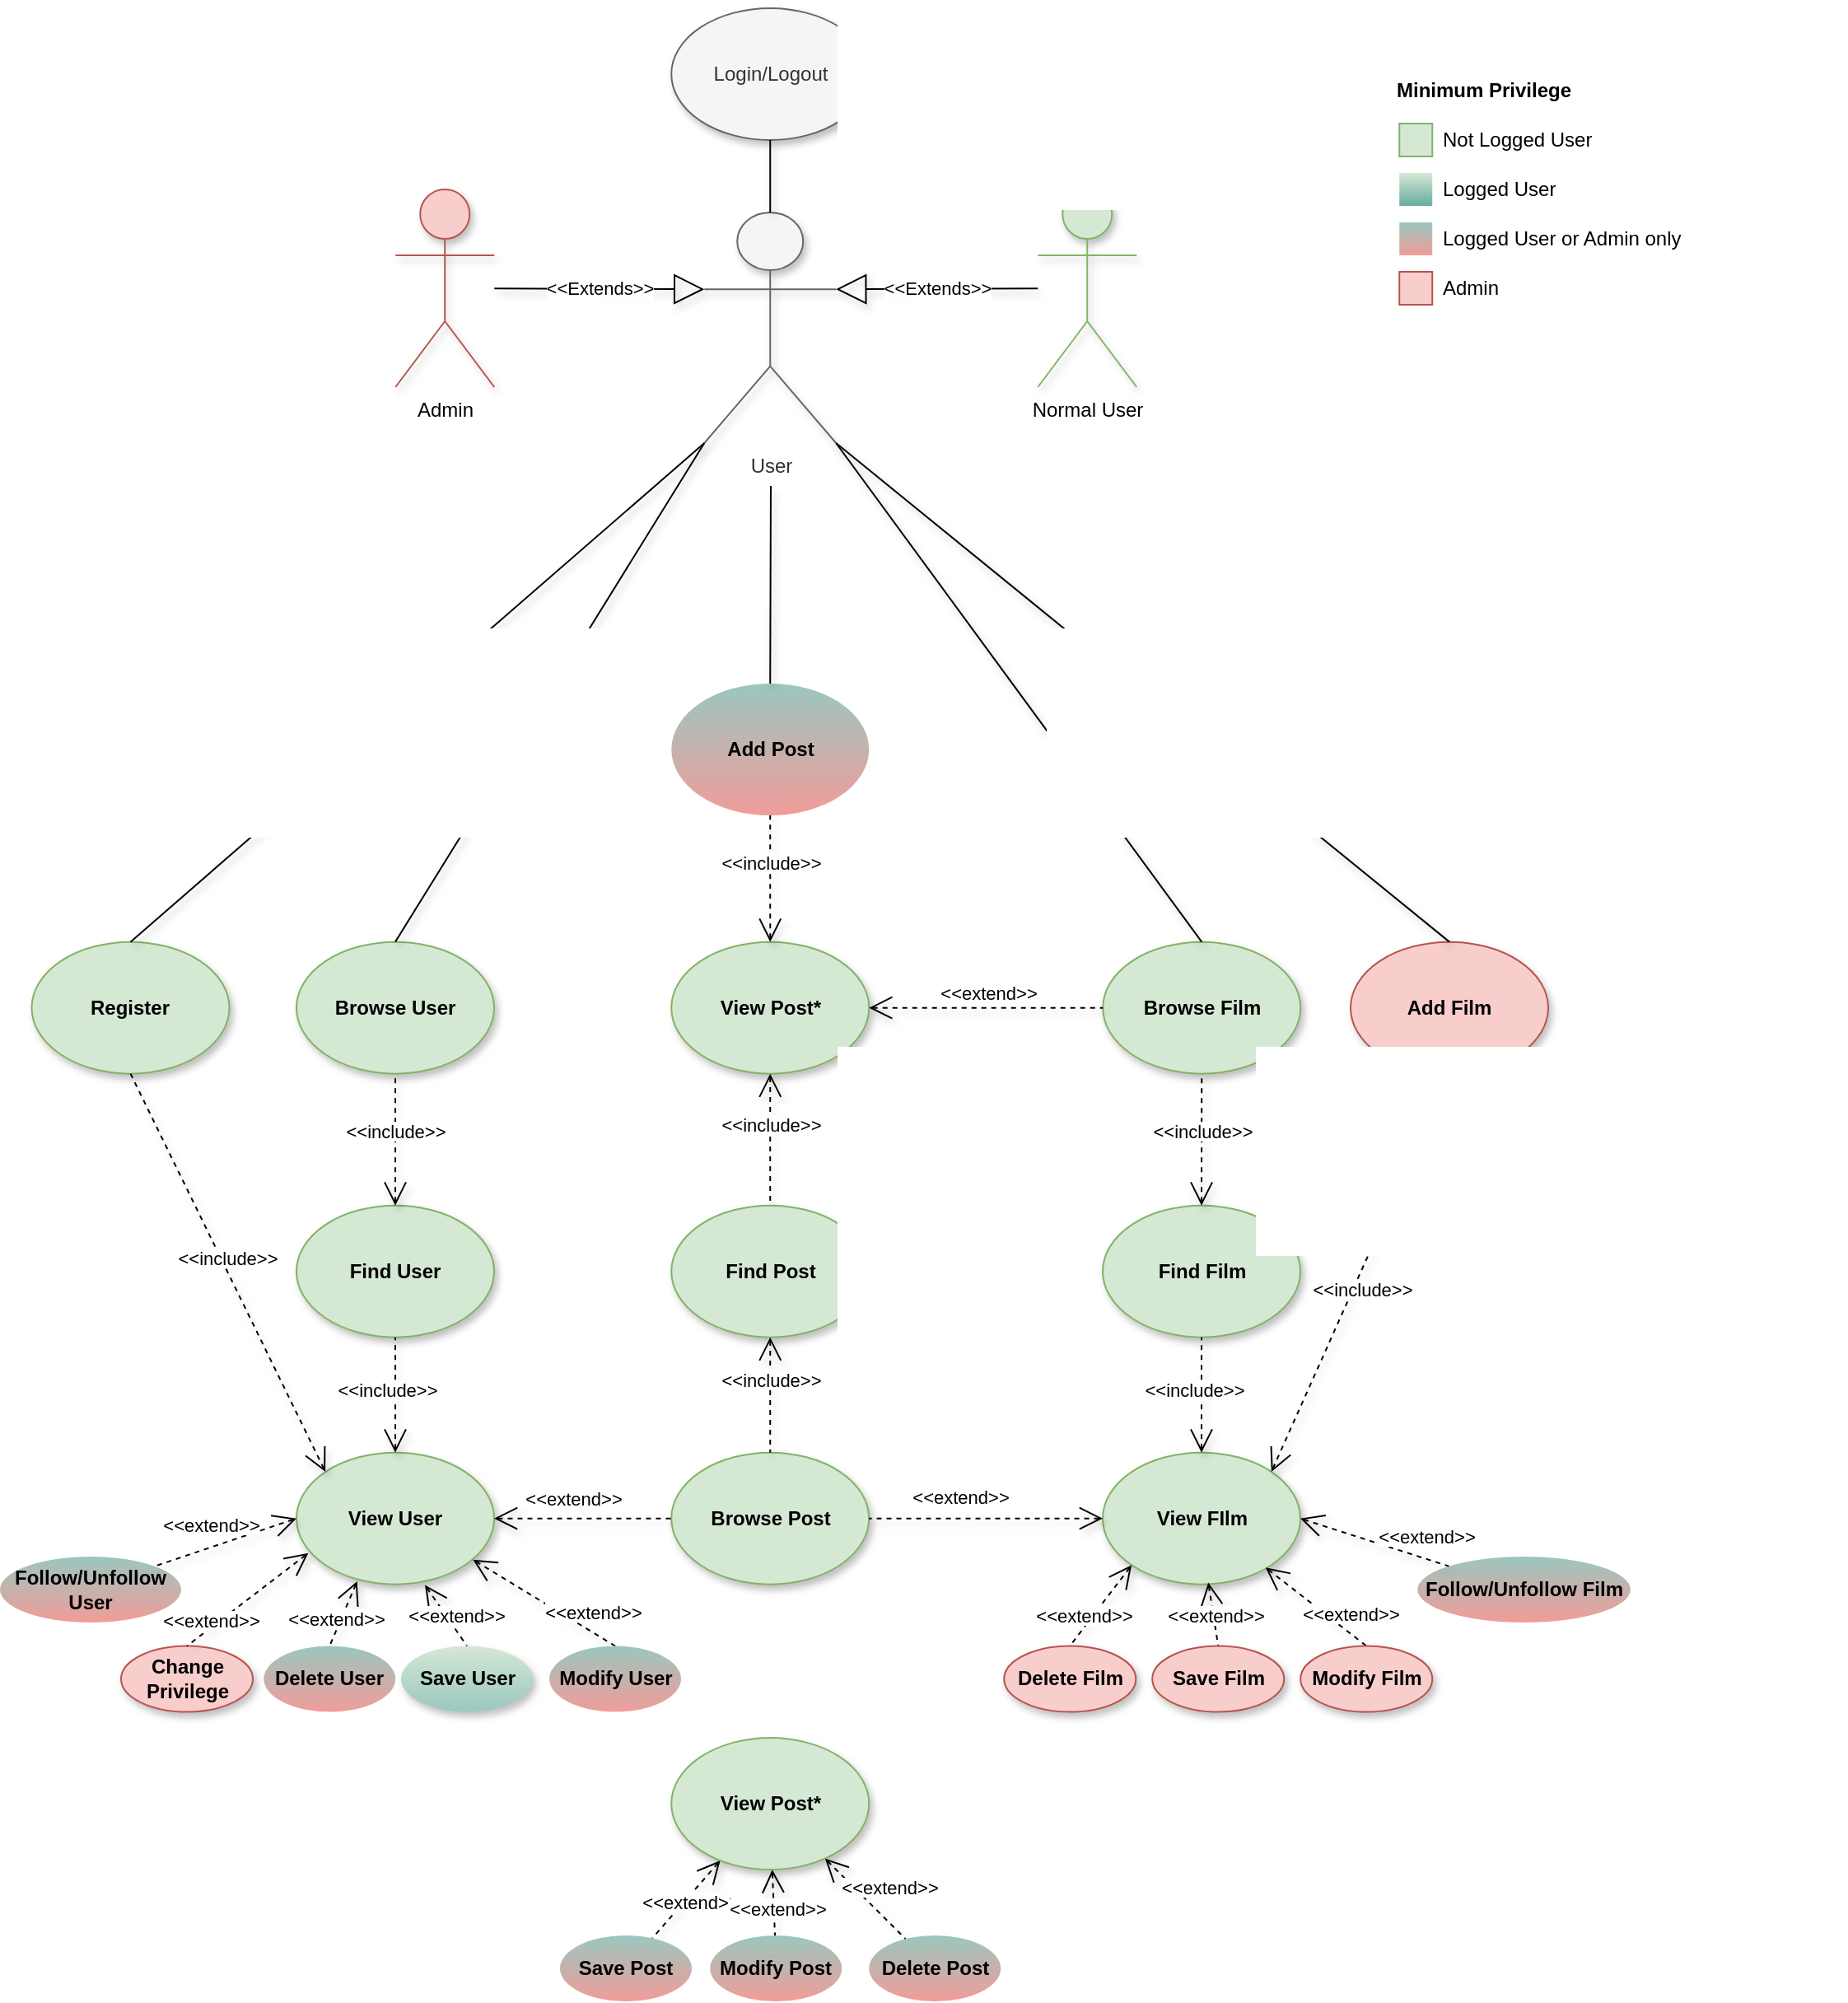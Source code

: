 <mxfile version="12.6.5"><diagram id="BbvuW23b8s510joW4BoM" name="Pagina-1"><mxGraphModel dx="2337" dy="357" grid="1" gridSize="10" guides="1" tooltips="1" connect="1" arrows="1" fold="1" page="1" pageScale="1" pageWidth="827" pageHeight="1169" math="0" shadow="0"><root><mxCell id="0"/><mxCell id="1" parent="0"/><mxCell id="aO_KrMmX5rc3tCwgG-Pq-20" value="User" style="shape=umlActor;verticalLabelPosition=bottom;labelBackgroundColor=#ffffff;verticalAlign=top;html=1;outlineConnect=0;fillColor=#f5f5f5;strokeColor=#666666;shadow=1;fontColor=#333333;" vertex="1" parent="1"><mxGeometry x="477.62" y="1304" width="80" height="140" as="geometry"/></mxCell><mxCell id="aO_KrMmX5rc3tCwgG-Pq-21" value="Normal User" style="shape=umlActor;verticalLabelPosition=bottom;labelBackgroundColor=#ffffff;verticalAlign=top;html=1;outlineConnect=0;fillColor=#d5e8d4;strokeColor=#82b366;shadow=1;" vertex="1" parent="1"><mxGeometry x="680.12" y="1290" width="60" height="120" as="geometry"/></mxCell><mxCell id="aO_KrMmX5rc3tCwgG-Pq-22" value="Admin" style="shape=umlActor;verticalLabelPosition=bottom;labelBackgroundColor=#ffffff;verticalAlign=top;html=1;outlineConnect=0;fillColor=#f8cecc;strokeColor=#b85450;shadow=1;" vertex="1" parent="1"><mxGeometry x="290.12" y="1290" width="60" height="120" as="geometry"/></mxCell><mxCell id="aO_KrMmX5rc3tCwgG-Pq-23" value="&amp;lt;&amp;lt;Extends&amp;gt;&amp;gt;" style="endArrow=block;endSize=16;endFill=0;html=1;shadow=1;entryX=1;entryY=0.333;entryDx=0;entryDy=0;entryPerimeter=0;" edge="1" parent="1" source="aO_KrMmX5rc3tCwgG-Pq-21" target="aO_KrMmX5rc3tCwgG-Pq-20"><mxGeometry width="160" relative="1" as="geometry"><mxPoint x="660.12" y="1360" as="sourcePoint"/><mxPoint x="311.12" y="1505" as="targetPoint"/></mxGeometry></mxCell><mxCell id="aO_KrMmX5rc3tCwgG-Pq-24" value="&amp;lt;&amp;lt;Extends&amp;gt;&amp;gt;" style="endArrow=block;endSize=16;endFill=0;html=1;shadow=1;entryX=0;entryY=0.333;entryDx=0;entryDy=0;entryPerimeter=0;" edge="1" parent="1" source="aO_KrMmX5rc3tCwgG-Pq-22" target="aO_KrMmX5rc3tCwgG-Pq-20"><mxGeometry width="160" relative="1" as="geometry"><mxPoint x="504.62" y="1270" as="sourcePoint"/><mxPoint x="271.12" y="1225" as="targetPoint"/></mxGeometry></mxCell><mxCell id="aO_KrMmX5rc3tCwgG-Pq-25" value="Login/Logout" style="ellipse;whiteSpace=wrap;html=1;fillColor=#f5f5f5;strokeColor=#666666;fontColor=#333333;shadow=1;" vertex="1" parent="1"><mxGeometry x="457.62" y="1180" width="120" height="80" as="geometry"/></mxCell><mxCell id="aO_KrMmX5rc3tCwgG-Pq-31" value="View User" style="ellipse;whiteSpace=wrap;html=1;fontStyle=1;fillColor=#d5e8d4;strokeColor=#82b366;shadow=1;" vertex="1" parent="1"><mxGeometry x="230" y="2056.82" width="120" height="80" as="geometry"/></mxCell><mxCell id="aO_KrMmX5rc3tCwgG-Pq-35" value="Find User" style="ellipse;whiteSpace=wrap;html=1;fontStyle=1;fillColor=#d5e8d4;strokeColor=#82b366;shadow=1;" vertex="1" parent="1"><mxGeometry x="230" y="1906.82" width="120" height="80" as="geometry"/></mxCell><mxCell id="aO_KrMmX5rc3tCwgG-Pq-36" value="Browse User" style="ellipse;whiteSpace=wrap;html=1;fontStyle=1;fillColor=#d5e8d4;strokeColor=#82b366;shadow=1;" vertex="1" parent="1"><mxGeometry x="230" y="1746.82" width="120" height="80" as="geometry"/></mxCell><mxCell id="aO_KrMmX5rc3tCwgG-Pq-37" value="&lt;span style=&quot;background-color: rgb(255 , 255 , 255)&quot;&gt;&amp;lt;&amp;lt;include&amp;gt;&amp;gt;&lt;/span&gt;" style="edgeStyle=none;html=1;startArrow=open;endArrow=none;startSize=12;verticalAlign=bottom;dashed=1;labelBackgroundColor=none;entryX=0.5;entryY=1;entryDx=0;entryDy=0;shadow=1;" edge="1" parent="1" source="aO_KrMmX5rc3tCwgG-Pq-35" target="aO_KrMmX5rc3tCwgG-Pq-36"><mxGeometry x="-0.111" width="160" relative="1" as="geometry"><mxPoint x="889.5" y="1982.82" as="sourcePoint"/><mxPoint x="888.54" y="1941.7" as="targetPoint"/><mxPoint as="offset"/></mxGeometry></mxCell><mxCell id="aO_KrMmX5rc3tCwgG-Pq-38" value="&lt;span style=&quot;background-color: rgb(255 , 255 , 255)&quot;&gt;&amp;lt;&amp;lt;include&amp;gt;&amp;gt;&lt;/span&gt;" style="edgeStyle=none;html=1;startArrow=open;endArrow=none;startSize=12;verticalAlign=bottom;dashed=1;labelBackgroundColor=none;entryX=0.5;entryY=1;entryDx=0;entryDy=0;shadow=1;" edge="1" parent="1" source="aO_KrMmX5rc3tCwgG-Pq-31" target="aO_KrMmX5rc3tCwgG-Pq-35"><mxGeometry x="-0.178" y="5" width="160" relative="1" as="geometry"><mxPoint x="343" y="2156.82" as="sourcePoint"/><mxPoint x="336.6" y="1992.58" as="targetPoint"/><mxPoint as="offset"/></mxGeometry></mxCell><mxCell id="aO_KrMmX5rc3tCwgG-Pq-52" value="" style="endArrow=none;html=1;entryX=0.5;entryY=1;entryDx=0;entryDy=0;exitX=0.5;exitY=0;exitDx=0;exitDy=0;exitPerimeter=0;shadow=1;" edge="1" parent="1" source="aO_KrMmX5rc3tCwgG-Pq-20" target="aO_KrMmX5rc3tCwgG-Pq-25"><mxGeometry width="50" height="50" relative="1" as="geometry"><mxPoint x="-405.38" y="2030" as="sourcePoint"/><mxPoint x="-355.38" y="1980" as="targetPoint"/></mxGeometry></mxCell><mxCell id="aO_KrMmX5rc3tCwgG-Pq-53" value="" style="endArrow=none;html=1;exitX=0.5;exitY=0;exitDx=0;exitDy=0;strokeColor=#000000;curved=1;entryX=0;entryY=1;entryDx=0;entryDy=0;entryPerimeter=0;shadow=1;" edge="1" parent="1" source="aO_KrMmX5rc3tCwgG-Pq-36" target="aO_KrMmX5rc3tCwgG-Pq-20"><mxGeometry width="50" height="50" relative="1" as="geometry"><mxPoint x="-411.88" y="1770.0" as="sourcePoint"/><mxPoint x="263.12" y="1654" as="targetPoint"/></mxGeometry></mxCell><mxCell id="aO_KrMmX5rc3tCwgG-Pq-59" value="" style="rounded=0;whiteSpace=wrap;html=1;strokeColor=none;fillColor=#d5e8d4;gradientColor=#67AB9F;" vertex="1" parent="1"><mxGeometry x="899.62" y="1280" width="20" height="20" as="geometry"/></mxCell><mxCell id="aO_KrMmX5rc3tCwgG-Pq-60" value="Logged User" style="text;html=1;strokeColor=none;fillColor=none;align=left;verticalAlign=middle;whiteSpace=wrap;rounded=0;" vertex="1" parent="1"><mxGeometry x="923.62" y="1280" width="87" height="20" as="geometry"/></mxCell><mxCell id="aO_KrMmX5rc3tCwgG-Pq-61" value="" style="rounded=0;whiteSpace=wrap;html=1;strokeColor=#82b366;fillColor=#d5e8d4;" vertex="1" parent="1"><mxGeometry x="899.62" y="1250" width="20" height="20" as="geometry"/></mxCell><mxCell id="aO_KrMmX5rc3tCwgG-Pq-62" value="Not Logged User" style="text;html=1;strokeColor=none;fillColor=none;align=left;verticalAlign=middle;whiteSpace=wrap;rounded=0;" vertex="1" parent="1"><mxGeometry x="923.62" y="1250" width="96" height="20" as="geometry"/></mxCell><mxCell id="aO_KrMmX5rc3tCwgG-Pq-63" value="Minimum Privilege" style="text;html=1;strokeColor=none;fillColor=none;align=center;verticalAlign=middle;whiteSpace=wrap;rounded=0;shadow=0;fontStyle=1" vertex="1" parent="1"><mxGeometry x="890.62" y="1220" width="120" height="20" as="geometry"/></mxCell><mxCell id="aO_KrMmX5rc3tCwgG-Pq-66" value="" style="rounded=0;whiteSpace=wrap;html=1;strokeColor=none;fillColor=#9AC7BF;gradientColor=#F19C99;" vertex="1" parent="1"><mxGeometry x="899.62" y="1310" width="20" height="20" as="geometry"/></mxCell><mxCell id="aO_KrMmX5rc3tCwgG-Pq-67" value="Logged User or Admin only" style="text;html=1;strokeColor=none;fillColor=none;align=left;verticalAlign=middle;whiteSpace=wrap;rounded=0;" vertex="1" parent="1"><mxGeometry x="923.62" y="1310" width="247" height="20" as="geometry"/></mxCell><mxCell id="aO_KrMmX5rc3tCwgG-Pq-85" value="View FIlm" style="ellipse;whiteSpace=wrap;html=1;fontStyle=1;fillColor=#d5e8d4;strokeColor=#82b366;shadow=1;" vertex="1" parent="1"><mxGeometry x="719.5" y="2056.82" width="120" height="80" as="geometry"/></mxCell><mxCell id="aO_KrMmX5rc3tCwgG-Pq-86" value="Find Film" style="ellipse;whiteSpace=wrap;html=1;fontStyle=1;fillColor=#d5e8d4;strokeColor=#82b366;shadow=1;" vertex="1" parent="1"><mxGeometry x="719.5" y="1906.82" width="120" height="80" as="geometry"/></mxCell><mxCell id="aO_KrMmX5rc3tCwgG-Pq-87" value="Browse Film" style="ellipse;whiteSpace=wrap;html=1;fontStyle=1;fillColor=#d5e8d4;strokeColor=#82b366;shadow=1;" vertex="1" parent="1"><mxGeometry x="719.62" y="1746.82" width="120" height="80" as="geometry"/></mxCell><mxCell id="aO_KrMmX5rc3tCwgG-Pq-88" value="&lt;span style=&quot;background-color: rgb(255 , 255 , 255)&quot;&gt;&amp;lt;&amp;lt;include&amp;gt;&amp;gt;&lt;/span&gt;" style="edgeStyle=none;html=1;startArrow=open;endArrow=none;startSize=12;verticalAlign=bottom;dashed=1;labelBackgroundColor=none;entryX=0.5;entryY=1;entryDx=0;entryDy=0;shadow=1;" edge="1" parent="1" source="aO_KrMmX5rc3tCwgG-Pq-86" target="aO_KrMmX5rc3tCwgG-Pq-87"><mxGeometry x="-0.111" width="160" relative="1" as="geometry"><mxPoint x="1379" y="1952.82" as="sourcePoint"/><mxPoint x="1378.04" y="1911.7" as="targetPoint"/><mxPoint as="offset"/></mxGeometry></mxCell><mxCell id="aO_KrMmX5rc3tCwgG-Pq-89" value="&lt;span style=&quot;background-color: rgb(255 , 255 , 255)&quot;&gt;&amp;lt;&amp;lt;include&amp;gt;&amp;gt;&lt;/span&gt;" style="edgeStyle=none;html=1;startArrow=open;endArrow=none;startSize=12;verticalAlign=bottom;dashed=1;labelBackgroundColor=none;entryX=0.5;entryY=1;entryDx=0;entryDy=0;shadow=1;" edge="1" parent="1" source="aO_KrMmX5rc3tCwgG-Pq-85" target="aO_KrMmX5rc3tCwgG-Pq-86"><mxGeometry x="-0.178" y="5" width="160" relative="1" as="geometry"><mxPoint x="832.5" y="2126.82" as="sourcePoint"/><mxPoint x="826.1" y="1962.58" as="targetPoint"/><mxPoint as="offset"/></mxGeometry></mxCell><mxCell id="aO_KrMmX5rc3tCwgG-Pq-90" value="" style="endArrow=none;html=1;exitX=0.5;exitY=0;exitDx=0;exitDy=0;strokeColor=#000000;curved=1;entryX=1;entryY=1;entryDx=0;entryDy=0;entryPerimeter=0;shadow=1;" edge="1" parent="1" source="aO_KrMmX5rc3tCwgG-Pq-87" target="aO_KrMmX5rc3tCwgG-Pq-20"><mxGeometry width="50" height="50" relative="1" as="geometry"><mxPoint x="360" y="1540" as="sourcePoint"/><mxPoint x="487.62" y="1454" as="targetPoint"/></mxGeometry></mxCell><mxCell id="aO_KrMmX5rc3tCwgG-Pq-92" value="Browse Post" style="ellipse;whiteSpace=wrap;html=1;fontStyle=1;fillColor=#d5e8d4;strokeColor=#82b366;shadow=1;" vertex="1" parent="1"><mxGeometry x="457.62" y="2056.82" width="120" height="80" as="geometry"/></mxCell><mxCell id="aO_KrMmX5rc3tCwgG-Pq-93" value="&lt;span style=&quot;background-color: rgb(255 , 255 , 255)&quot;&gt;&amp;lt;&amp;lt;extend&amp;gt;&amp;gt;&lt;/span&gt;" style="edgeStyle=none;html=1;startArrow=open;endArrow=none;startSize=12;verticalAlign=bottom;dashed=1;labelBackgroundColor=none;entryX=0;entryY=0.5;entryDx=0;entryDy=0;exitX=1;exitY=0.5;exitDx=0;exitDy=0;shadow=1;" edge="1" parent="1" target="aO_KrMmX5rc3tCwgG-Pq-92" source="aO_KrMmX5rc3tCwgG-Pq-31"><mxGeometry x="-0.092" y="3" width="160" relative="1" as="geometry"><mxPoint x="244.466" y="2351.976" as="sourcePoint"/><mxPoint x="388.54" y="2400.26" as="targetPoint"/><mxPoint x="-1" as="offset"/></mxGeometry></mxCell><mxCell id="aO_KrMmX5rc3tCwgG-Pq-94" value="&lt;span style=&quot;background-color: rgb(255 , 255 , 255)&quot;&gt;&amp;lt;&amp;lt;extend&amp;gt;&amp;gt;&lt;/span&gt;" style="edgeStyle=none;html=1;startArrow=open;endArrow=none;startSize=12;verticalAlign=bottom;dashed=1;labelBackgroundColor=none;shadow=1;entryX=1;entryY=0.5;entryDx=0;entryDy=0;exitX=0;exitY=0.5;exitDx=0;exitDy=0;" edge="1" parent="1" source="aO_KrMmX5rc3tCwgG-Pq-85" target="aO_KrMmX5rc3tCwgG-Pq-92"><mxGeometry x="0.216" y="-4" width="160" relative="1" as="geometry"><mxPoint x="751.734" y="2186.824" as="sourcePoint"/><mxPoint x="574.086" y="2260.256" as="targetPoint"/><mxPoint as="offset"/></mxGeometry></mxCell><mxCell id="aO_KrMmX5rc3tCwgG-Pq-95" value="Find Post" style="ellipse;whiteSpace=wrap;html=1;fontStyle=1;fillColor=#d5e8d4;strokeColor=#82b366;shadow=1;" vertex="1" parent="1"><mxGeometry x="457.62" y="1906.82" width="120" height="80" as="geometry"/></mxCell><mxCell id="aO_KrMmX5rc3tCwgG-Pq-96" value="View Post*" style="ellipse;whiteSpace=wrap;html=1;fontStyle=1;fillColor=#d5e8d4;strokeColor=#82b366;shadow=1;" vertex="1" parent="1"><mxGeometry x="457.62" y="1746.82" width="120" height="80" as="geometry"/></mxCell><mxCell id="aO_KrMmX5rc3tCwgG-Pq-97" value="&lt;span style=&quot;background-color: rgb(255 , 255 , 255)&quot;&gt;&amp;lt;&amp;lt;include&amp;gt;&amp;gt;&lt;/span&gt;" style="edgeStyle=none;html=1;startArrow=open;endArrow=none;startSize=12;verticalAlign=bottom;dashed=1;labelBackgroundColor=none;entryX=0.5;entryY=0;entryDx=0;entryDy=0;shadow=1;" edge="1" parent="1" source="aO_KrMmX5rc3tCwgG-Pq-95" target="aO_KrMmX5rc3tCwgG-Pq-92"><mxGeometry width="160" relative="1" as="geometry"><mxPoint x="90" y="2168.54" as="sourcePoint"/><mxPoint x="369.426" y="2206.824" as="targetPoint"/><mxPoint as="offset"/></mxGeometry></mxCell><mxCell id="aO_KrMmX5rc3tCwgG-Pq-98" value="&lt;span style=&quot;background-color: rgb(255 , 255 , 255)&quot;&gt;&amp;lt;&amp;lt;include&amp;gt;&amp;gt;&lt;/span&gt;" style="edgeStyle=none;html=1;startArrow=open;endArrow=none;startSize=12;verticalAlign=bottom;dashed=1;labelBackgroundColor=none;shadow=1;" edge="1" parent="1" source="aO_KrMmX5rc3tCwgG-Pq-96" target="aO_KrMmX5rc3tCwgG-Pq-95"><mxGeometry width="160" relative="1" as="geometry"><mxPoint x="100" y="2178.54" as="sourcePoint"/><mxPoint x="100" y="2018.54" as="targetPoint"/><mxPoint as="offset"/></mxGeometry></mxCell><mxCell id="aO_KrMmX5rc3tCwgG-Pq-101" value="&lt;b&gt;Add Post&lt;/b&gt;" style="ellipse;whiteSpace=wrap;html=1;fillColor=#9AC7BF;strokeColor=none;gradientColor=#F19C99;rounded=0;" vertex="1" parent="1"><mxGeometry x="457.617" y="1590" width="120" height="80" as="geometry"/></mxCell><mxCell id="aO_KrMmX5rc3tCwgG-Pq-102" value="" style="endArrow=none;html=1;exitX=0.5;exitY=0;exitDx=0;exitDy=0;strokeColor=#000000;curved=1;shadow=1;" edge="1" parent="1" source="aO_KrMmX5rc3tCwgG-Pq-101"><mxGeometry width="50" height="50" relative="1" as="geometry"><mxPoint x="860.92" y="1660" as="sourcePoint"/><mxPoint x="518" y="1470" as="targetPoint"/></mxGeometry></mxCell><mxCell id="aO_KrMmX5rc3tCwgG-Pq-103" value="&lt;span style=&quot;background-color: rgb(255 , 255 , 255)&quot;&gt;&amp;lt;&amp;lt;include&amp;gt;&amp;gt;&lt;/span&gt;" style="edgeStyle=none;html=1;startArrow=open;endArrow=none;startSize=12;verticalAlign=bottom;dashed=1;labelBackgroundColor=none;shadow=1;exitX=0.5;exitY=0;exitDx=0;exitDy=0;entryX=0.5;entryY=1;entryDx=0;entryDy=0;" edge="1" parent="1" source="aO_KrMmX5rc3tCwgG-Pq-96" target="aO_KrMmX5rc3tCwgG-Pq-101"><mxGeometry width="160" relative="1" as="geometry"><mxPoint x="370.5" y="1646.82" as="sourcePoint"/><mxPoint x="478.0" y="1646.82" as="targetPoint"/><mxPoint as="offset"/></mxGeometry></mxCell><mxCell id="aO_KrMmX5rc3tCwgG-Pq-105" value="Register" style="ellipse;whiteSpace=wrap;html=1;fontStyle=1;fillColor=#d5e8d4;strokeColor=#82b366;shadow=1;" vertex="1" parent="1"><mxGeometry x="69.24" y="1746.82" width="120" height="80" as="geometry"/></mxCell><mxCell id="aO_KrMmX5rc3tCwgG-Pq-106" value="" style="endArrow=none;html=1;exitX=0.5;exitY=0;exitDx=0;exitDy=0;strokeColor=#000000;curved=1;entryX=0;entryY=1;entryDx=0;entryDy=0;entryPerimeter=0;shadow=1;" edge="1" parent="1" source="aO_KrMmX5rc3tCwgG-Pq-105" target="aO_KrMmX5rc3tCwgG-Pq-20"><mxGeometry width="50" height="50" relative="1" as="geometry"><mxPoint x="-529.5" y="1860" as="sourcePoint"/><mxPoint x="397.62" y="1537.47" as="targetPoint"/></mxGeometry></mxCell><mxCell id="aO_KrMmX5rc3tCwgG-Pq-107" value="&lt;span style=&quot;background-color: rgb(255 , 255 , 255)&quot;&gt;&amp;lt;&amp;lt;include&amp;gt;&amp;gt;&lt;/span&gt;" style="edgeStyle=none;html=1;startArrow=open;endArrow=none;startSize=12;verticalAlign=bottom;dashed=1;labelBackgroundColor=none;entryX=0.5;entryY=1;entryDx=0;entryDy=0;shadow=1;exitX=0;exitY=0;exitDx=0;exitDy=0;" edge="1" parent="1" source="aO_KrMmX5rc3tCwgG-Pq-31" target="aO_KrMmX5rc3tCwgG-Pq-105"><mxGeometry width="160" relative="1" as="geometry"><mxPoint x="20" y="2237.11" as="sourcePoint"/><mxPoint x="177.5" y="1947.11" as="targetPoint"/><mxPoint as="offset"/></mxGeometry></mxCell><mxCell id="aO_KrMmX5rc3tCwgG-Pq-108" value="Add Film" style="ellipse;whiteSpace=wrap;html=1;fontStyle=1;fillColor=#f8cecc;strokeColor=#b85450;shadow=1;" vertex="1" parent="1"><mxGeometry x="870" y="1746.82" width="120" height="80" as="geometry"/></mxCell><mxCell id="aO_KrMmX5rc3tCwgG-Pq-109" value="" style="endArrow=none;html=1;exitX=0.5;exitY=0;exitDx=0;exitDy=0;strokeColor=#000000;curved=1;entryX=1;entryY=1;entryDx=0;entryDy=0;entryPerimeter=0;shadow=1;" edge="1" parent="1" source="aO_KrMmX5rc3tCwgG-Pq-108" target="aO_KrMmX5rc3tCwgG-Pq-20"><mxGeometry width="50" height="50" relative="1" as="geometry"><mxPoint x="1414.12" y="1875.29" as="sourcePoint"/><mxPoint x="787.12" y="1549.29" as="targetPoint"/></mxGeometry></mxCell><mxCell id="aO_KrMmX5rc3tCwgG-Pq-110" value="&lt;span style=&quot;background-color: rgb(255 , 255 , 255)&quot;&gt;&amp;lt;&amp;lt;include&amp;gt;&amp;gt;&lt;/span&gt;" style="edgeStyle=none;html=1;startArrow=open;endArrow=none;startSize=12;verticalAlign=bottom;dashed=1;labelBackgroundColor=none;entryX=0.5;entryY=1;entryDx=0;entryDy=0;shadow=1;exitX=1;exitY=0;exitDx=0;exitDy=0;" edge="1" parent="1" source="aO_KrMmX5rc3tCwgG-Pq-85" target="aO_KrMmX5rc3tCwgG-Pq-108"><mxGeometry x="-0.124" y="-8" width="160" relative="1" as="geometry"><mxPoint x="789.5" y="2066.82" as="sourcePoint"/><mxPoint x="789.5" y="1996.82" as="targetPoint"/><mxPoint y="1" as="offset"/></mxGeometry></mxCell><mxCell id="aO_KrMmX5rc3tCwgG-Pq-112" value="&lt;span style=&quot;background-color: rgb(255 , 255 , 255)&quot;&gt;&amp;lt;&amp;lt;extend&amp;gt;&amp;gt;&lt;/span&gt;" style="edgeStyle=none;html=1;startArrow=open;endArrow=none;startSize=12;verticalAlign=bottom;dashed=1;labelBackgroundColor=none;entryX=0.5;entryY=0;entryDx=0;entryDy=0;shadow=1;exitX=0;exitY=1;exitDx=0;exitDy=0;" edge="1" parent="1" target="aO_KrMmX5rc3tCwgG-Pq-115" source="aO_KrMmX5rc3tCwgG-Pq-85"><mxGeometry x="0.598" y="1" width="160" relative="1" as="geometry"><mxPoint x="746.62" y="2150.82" as="sourcePoint"/><mxPoint x="320.12" y="2223.26" as="targetPoint"/><mxPoint as="offset"/></mxGeometry></mxCell><mxCell id="aO_KrMmX5rc3tCwgG-Pq-113" value="&lt;span style=&quot;background-color: rgb(255 , 255 , 255)&quot;&gt;&amp;lt;&amp;lt;extend&amp;gt;&amp;gt;&lt;/span&gt;" style="edgeStyle=none;html=1;startArrow=open;endArrow=none;startSize=12;verticalAlign=bottom;dashed=1;labelBackgroundColor=none;entryX=0.5;entryY=0;entryDx=0;entryDy=0;shadow=1;exitX=0.534;exitY=0.986;exitDx=0;exitDy=0;exitPerimeter=0;" edge="1" parent="1" target="aO_KrMmX5rc3tCwgG-Pq-116" source="aO_KrMmX5rc3tCwgG-Pq-85"><mxGeometry x="0.5" width="160" relative="1" as="geometry"><mxPoint x="778.669" y="2154.021" as="sourcePoint"/><mxPoint x="590.06" y="2368.48" as="targetPoint"/><mxPoint as="offset"/></mxGeometry></mxCell><mxCell id="aO_KrMmX5rc3tCwgG-Pq-114" value="&lt;span style=&quot;background-color: rgb(255 , 255 , 255)&quot;&gt;&amp;lt;&amp;lt;extend&amp;gt;&amp;gt;&lt;/span&gt;" style="edgeStyle=none;html=1;startArrow=open;endArrow=none;startSize=12;verticalAlign=bottom;dashed=1;labelBackgroundColor=none;entryX=0.5;entryY=0;entryDx=0;entryDy=0;shadow=1;exitX=0.824;exitY=0.873;exitDx=0;exitDy=0;exitPerimeter=0;" edge="1" parent="1" target="aO_KrMmX5rc3tCwgG-Pq-117" source="aO_KrMmX5rc3tCwgG-Pq-85"><mxGeometry x="0.652" y="2" width="160" relative="1" as="geometry"><mxPoint x="806.976" y="2146.818" as="sourcePoint"/><mxPoint x="590.06" y="2344.48" as="targetPoint"/><mxPoint as="offset"/></mxGeometry></mxCell><mxCell id="aO_KrMmX5rc3tCwgG-Pq-115" value="Delete Film" style="ellipse;whiteSpace=wrap;html=1;fontStyle=1;fillColor=#f8cecc;strokeColor=#b85450;shadow=1;" vertex="1" parent="1"><mxGeometry x="659.62" y="2174.26" width="80" height="40" as="geometry"/></mxCell><mxCell id="aO_KrMmX5rc3tCwgG-Pq-116" value="Save Film" style="ellipse;whiteSpace=wrap;html=1;fontStyle=1;fillColor=#f8cecc;strokeColor=#b85450;shadow=1;" vertex="1" parent="1"><mxGeometry x="749.62" y="2174.26" width="80" height="40" as="geometry"/></mxCell><mxCell id="aO_KrMmX5rc3tCwgG-Pq-117" value="Modify Film" style="ellipse;whiteSpace=wrap;html=1;fontStyle=1;fillColor=#f8cecc;strokeColor=#b85450;shadow=1;" vertex="1" parent="1"><mxGeometry x="839.62" y="2174.26" width="80" height="40" as="geometry"/></mxCell><mxCell id="aO_KrMmX5rc3tCwgG-Pq-118" value="&lt;span style=&quot;background-color: rgb(255 , 255 , 255)&quot;&gt;&amp;lt;&amp;lt;extend&amp;gt;&amp;gt;&lt;/span&gt;" style="edgeStyle=none;html=1;startArrow=open;endArrow=none;startSize=12;verticalAlign=bottom;dashed=1;labelBackgroundColor=none;entryX=0.5;entryY=0;entryDx=0;entryDy=0;shadow=1;exitX=0.307;exitY=0.977;exitDx=0;exitDy=0;exitPerimeter=0;" edge="1" parent="1" target="aO_KrMmX5rc3tCwgG-Pq-121" source="aO_KrMmX5rc3tCwgG-Pq-31"><mxGeometry x="0.598" y="1" width="160" relative="1" as="geometry"><mxPoint x="271.733" y="2206.043" as="sourcePoint"/><mxPoint x="466.75" y="1805.82" as="targetPoint"/><mxPoint as="offset"/></mxGeometry></mxCell><mxCell id="aO_KrMmX5rc3tCwgG-Pq-119" value="&lt;span style=&quot;background-color: rgb(255 , 255 , 255)&quot;&gt;&amp;lt;&amp;lt;extend&amp;gt;&amp;gt;&lt;/span&gt;" style="edgeStyle=none;html=1;startArrow=open;endArrow=none;startSize=12;verticalAlign=bottom;dashed=1;labelBackgroundColor=none;entryX=0.5;entryY=0;entryDx=0;entryDy=0;shadow=1;exitX=0.65;exitY=1.005;exitDx=0;exitDy=0;exitPerimeter=0;" edge="1" parent="1" target="aO_KrMmX5rc3tCwgG-Pq-122" source="aO_KrMmX5rc3tCwgG-Pq-31"><mxGeometry x="0.5" width="160" relative="1" as="geometry"><mxPoint x="305.783" y="2203.959" as="sourcePoint"/><mxPoint x="736.69" y="1951.04" as="targetPoint"/><mxPoint as="offset"/></mxGeometry></mxCell><mxCell id="aO_KrMmX5rc3tCwgG-Pq-120" value="&lt;span style=&quot;background-color: rgb(255 , 255 , 255)&quot;&gt;&amp;lt;&amp;lt;extend&amp;gt;&amp;gt;&lt;/span&gt;" style="edgeStyle=none;html=1;startArrow=open;endArrow=none;startSize=12;verticalAlign=bottom;dashed=1;labelBackgroundColor=none;entryX=0.5;entryY=0;entryDx=0;entryDy=0;exitX=0.893;exitY=0.813;exitDx=0;exitDy=0;shadow=1;exitPerimeter=0;" edge="1" parent="1" target="aO_KrMmX5rc3tCwgG-Pq-123" source="aO_KrMmX5rc3tCwgG-Pq-31"><mxGeometry x="0.652" y="2" width="160" relative="1" as="geometry"><mxPoint x="343.5" y="2166.82" as="sourcePoint"/><mxPoint x="736.69" y="1927.04" as="targetPoint"/><mxPoint as="offset"/></mxGeometry></mxCell><mxCell id="aO_KrMmX5rc3tCwgG-Pq-121" value="&lt;b&gt;Delete User&lt;/b&gt;" style="ellipse;whiteSpace=wrap;html=1;fillColor=#9AC7BF;strokeColor=none;gradientColor=#F19C99;rounded=0;" vertex="1" parent="1"><mxGeometry x="210.12" y="2174.26" width="80" height="40" as="geometry"/></mxCell><mxCell id="aO_KrMmX5rc3tCwgG-Pq-122" value="Save User" style="ellipse;whiteSpace=wrap;html=1;fontStyle=1;fillColor=#d5e8d4;strokeColor=none;shadow=1;gradientColor=#9AC7BF;" vertex="1" parent="1"><mxGeometry x="293.5" y="2174.26" width="80" height="40" as="geometry"/></mxCell><mxCell id="aO_KrMmX5rc3tCwgG-Pq-123" value="&lt;b&gt;Modify User&lt;/b&gt;" style="ellipse;whiteSpace=wrap;html=1;fillColor=#9AC7BF;strokeColor=none;gradientColor=#F19C99;rounded=0;" vertex="1" parent="1"><mxGeometry x="383.5" y="2174.26" width="80" height="40" as="geometry"/></mxCell><mxCell id="aO_KrMmX5rc3tCwgG-Pq-124" value="Change Privilege" style="ellipse;whiteSpace=wrap;html=1;fontStyle=1;fillColor=#f8cecc;strokeColor=#b85450;shadow=1;" vertex="1" parent="1"><mxGeometry x="123.5" y="2174.26" width="80" height="40" as="geometry"/></mxCell><mxCell id="aO_KrMmX5rc3tCwgG-Pq-125" value="&lt;span style=&quot;background-color: rgb(255 , 255 , 255)&quot;&gt;&amp;lt;&amp;lt;extend&amp;gt;&amp;gt;&lt;/span&gt;" style="edgeStyle=none;html=1;startArrow=open;endArrow=none;startSize=12;verticalAlign=bottom;dashed=1;labelBackgroundColor=none;exitX=0.06;exitY=0.763;exitDx=0;exitDy=0;entryX=0.5;entryY=0;entryDx=0;entryDy=0;shadow=1;exitPerimeter=0;" edge="1" parent="1" target="aO_KrMmX5rc3tCwgG-Pq-124" source="aO_KrMmX5rc3tCwgG-Pq-31"><mxGeometry x="0.669" y="4" width="160" relative="1" as="geometry"><mxPoint x="223.5" y="2166.82" as="sourcePoint"/><mxPoint x="376.75" y="2036.82" as="targetPoint"/><mxPoint as="offset"/></mxGeometry></mxCell><mxCell id="aO_KrMmX5rc3tCwgG-Pq-133" value="&lt;b&gt;Follow/Unfollow User&lt;/b&gt;" style="ellipse;whiteSpace=wrap;html=1;fillColor=#9AC7BF;strokeColor=none;gradientColor=#F19C99;rounded=0;" vertex="1" parent="1"><mxGeometry x="50" y="2120" width="110" height="40" as="geometry"/></mxCell><mxCell id="aO_KrMmX5rc3tCwgG-Pq-134" value="&lt;span style=&quot;background-color: rgb(255 , 255 , 255)&quot;&gt;&amp;lt;&amp;lt;extend&amp;gt;&amp;gt;&lt;/span&gt;" style="edgeStyle=none;html=1;startArrow=open;endArrow=none;startSize=12;verticalAlign=bottom;dashed=1;labelBackgroundColor=none;exitX=0;exitY=0.5;exitDx=0;exitDy=0;entryX=1;entryY=0;entryDx=0;entryDy=0;shadow=1;" edge="1" parent="1" source="aO_KrMmX5rc3tCwgG-Pq-31" target="aO_KrMmX5rc3tCwgG-Pq-133"><mxGeometry x="0.188" y="-4" width="160" relative="1" as="geometry"><mxPoint x="210.12" y="2088.62" as="sourcePoint"/><mxPoint x="136.42" y="2145.02" as="targetPoint"/><mxPoint as="offset"/></mxGeometry></mxCell><mxCell id="aO_KrMmX5rc3tCwgG-Pq-135" value="&lt;span style=&quot;background-color: rgb(255 , 255 , 255)&quot;&gt;&amp;lt;&amp;lt;extend&amp;gt;&amp;gt;&lt;/span&gt;" style="edgeStyle=none;html=1;startArrow=open;endArrow=none;startSize=12;verticalAlign=bottom;dashed=1;labelBackgroundColor=none;shadow=1;entryX=0;entryY=0.5;entryDx=0;entryDy=0;exitX=1;exitY=0.5;exitDx=0;exitDy=0;" edge="1" parent="1" source="aO_KrMmX5rc3tCwgG-Pq-96" target="aO_KrMmX5rc3tCwgG-Pq-87"><mxGeometry x="0.024" width="160" relative="1" as="geometry"><mxPoint x="689.62" y="1740" as="sourcePoint"/><mxPoint x="639.62" y="1800" as="targetPoint"/><mxPoint as="offset"/></mxGeometry></mxCell><mxCell id="aO_KrMmX5rc3tCwgG-Pq-142" value="&lt;b&gt;Follow/Unfollow Film&lt;/b&gt;" style="ellipse;whiteSpace=wrap;html=1;fillColor=#9AC7BF;strokeColor=none;gradientColor=#F19C99;rounded=0;" vertex="1" parent="1"><mxGeometry x="910.62" y="2120" width="129.38" height="40" as="geometry"/></mxCell><mxCell id="aO_KrMmX5rc3tCwgG-Pq-143" value="&lt;span style=&quot;background-color: rgb(255 , 255 , 255)&quot;&gt;&amp;lt;&amp;lt;extend&amp;gt;&amp;gt;&lt;/span&gt;" style="edgeStyle=none;html=1;startArrow=open;endArrow=none;startSize=12;verticalAlign=bottom;dashed=1;labelBackgroundColor=none;exitX=1;exitY=0.5;exitDx=0;exitDy=0;entryX=0;entryY=0;entryDx=0;entryDy=0;shadow=1;" edge="1" parent="1" target="aO_KrMmX5rc3tCwgG-Pq-142" source="aO_KrMmX5rc3tCwgG-Pq-85"><mxGeometry x="0.669" y="4" width="160" relative="1" as="geometry"><mxPoint x="1111.5" y="2096.82" as="sourcePoint"/><mxPoint x="1017.92" y="2145.02" as="targetPoint"/><mxPoint as="offset"/></mxGeometry></mxCell><mxCell id="aO_KrMmX5rc3tCwgG-Pq-145" value="" style="rounded=0;whiteSpace=wrap;html=1;strokeColor=#b85450;fillColor=#f8cecc;" vertex="1" parent="1"><mxGeometry x="899.62" y="1340" width="20" height="20" as="geometry"/></mxCell><mxCell id="aO_KrMmX5rc3tCwgG-Pq-146" value="Admin" style="text;html=1;strokeColor=none;fillColor=none;align=left;verticalAlign=middle;whiteSpace=wrap;rounded=0;" vertex="1" parent="1"><mxGeometry x="923.62" y="1340" width="247" height="20" as="geometry"/></mxCell><mxCell id="aO_KrMmX5rc3tCwgG-Pq-147" value="&lt;span style=&quot;background-color: rgb(255 , 255 , 255)&quot;&gt;&amp;lt;&amp;lt;extend&amp;gt;&amp;gt;&lt;/span&gt;" style="edgeStyle=none;html=1;startArrow=open;endArrow=none;startSize=12;verticalAlign=bottom;dashed=1;labelBackgroundColor=none;shadow=1;" edge="1" parent="1" target="aO_KrMmX5rc3tCwgG-Pq-150" source="aO_KrMmX5rc3tCwgG-Pq-160"><mxGeometry x="0.348" y="9" width="160" relative="1" as="geometry"><mxPoint x="625.84" y="2354.22" as="sourcePoint"/><mxPoint x="-490.733" y="2122.25" as="targetPoint"/><mxPoint as="offset"/></mxGeometry></mxCell><mxCell id="aO_KrMmX5rc3tCwgG-Pq-148" value="&lt;span style=&quot;background-color: rgb(255 , 255 , 255)&quot;&gt;&amp;lt;&amp;lt;extend&amp;gt;&amp;gt;&lt;/span&gt;" style="edgeStyle=none;html=1;startArrow=open;endArrow=none;startSize=12;verticalAlign=bottom;dashed=1;labelBackgroundColor=none;shadow=1;" edge="1" parent="1" target="aO_KrMmX5rc3tCwgG-Pq-151" source="aO_KrMmX5rc3tCwgG-Pq-160"><mxGeometry x="0.196" y="9" width="160" relative="1" as="geometry"><mxPoint x="620.32" y="2376.3" as="sourcePoint"/><mxPoint x="-220.793" y="2267.47" as="targetPoint"/><mxPoint as="offset"/></mxGeometry></mxCell><mxCell id="aO_KrMmX5rc3tCwgG-Pq-149" value="&lt;span style=&quot;background-color: rgb(255 , 255 , 255)&quot;&gt;&amp;lt;&amp;lt;extend&amp;gt;&amp;gt;&lt;/span&gt;" style="edgeStyle=none;html=1;startArrow=open;endArrow=none;startSize=12;verticalAlign=bottom;dashed=1;labelBackgroundColor=none;shadow=1;" edge="1" parent="1" target="aO_KrMmX5rc3tCwgG-Pq-152" source="aO_KrMmX5rc3tCwgG-Pq-160"><mxGeometry x="0.652" y="2" width="160" relative="1" as="geometry"><mxPoint x="631.0" y="2394.94" as="sourcePoint"/><mxPoint x="-220.793" y="2243.47" as="targetPoint"/><mxPoint as="offset"/></mxGeometry></mxCell><mxCell id="aO_KrMmX5rc3tCwgG-Pq-150" value="&lt;b&gt;Delete Post&lt;/b&gt;" style="ellipse;whiteSpace=wrap;html=1;fillColor=#9AC7BF;strokeColor=none;gradientColor=#F19C99;rounded=0;" vertex="1" parent="1"><mxGeometry x="577.617" y="2350" width="80" height="40" as="geometry"/></mxCell><mxCell id="aO_KrMmX5rc3tCwgG-Pq-151" value="Save Post" style="ellipse;whiteSpace=wrap;html=1;fillColor=#9AC7BF;strokeColor=none;gradientColor=#F19C99;rounded=0;fontStyle=1" vertex="1" parent="1"><mxGeometry x="389.997" y="2350.0" width="80" height="40" as="geometry"/></mxCell><mxCell id="aO_KrMmX5rc3tCwgG-Pq-152" value="&lt;b&gt;Modify Post&lt;/b&gt;" style="ellipse;whiteSpace=wrap;html=1;fillColor=#9AC7BF;strokeColor=none;gradientColor=#F19C99;rounded=0;" vertex="1" parent="1"><mxGeometry x="481.117" y="2350" width="80" height="40" as="geometry"/></mxCell><mxCell id="aO_KrMmX5rc3tCwgG-Pq-160" value="View Post*" style="ellipse;whiteSpace=wrap;html=1;fontStyle=1;fillColor=#d5e8d4;strokeColor=#82b366;shadow=1;" vertex="1" parent="1"><mxGeometry x="457.62" y="2230.0" width="120" height="80" as="geometry"/></mxCell></root></mxGraphModel></diagram></mxfile>